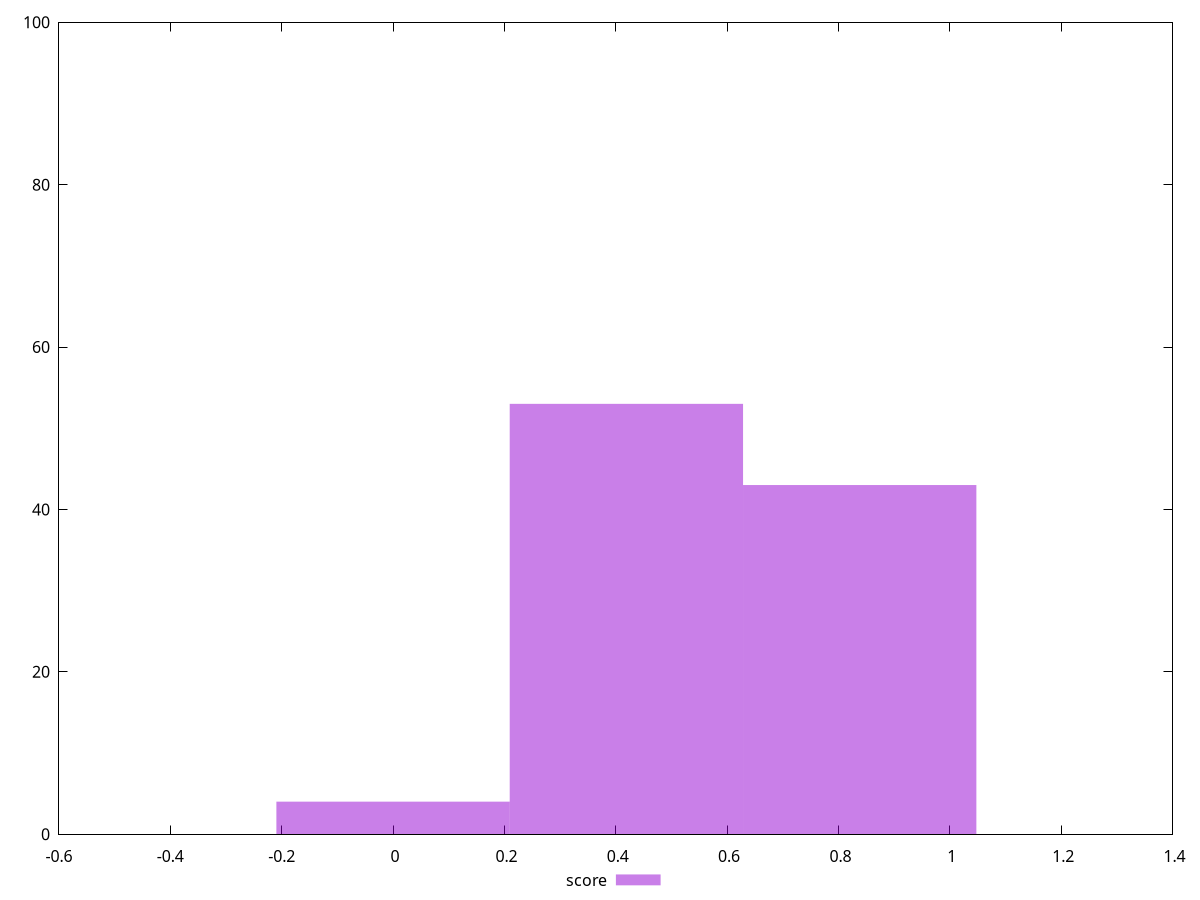 reset
set terminal svg size 640, 490 enhanced background rgb 'white'
set output "reprap/cumulative-layout-shift/samples/pages+cached+noexternal/score/histogram.svg"

$score <<EOF
0 4
0.41909410045787293 53
0.8381882009157459 43
EOF

set key outside below
set boxwidth 0.41909410045787293
set yrange [0:100]
set style fill transparent solid 0.5 noborder

plot \
  $score title "score" with boxes, \


reset